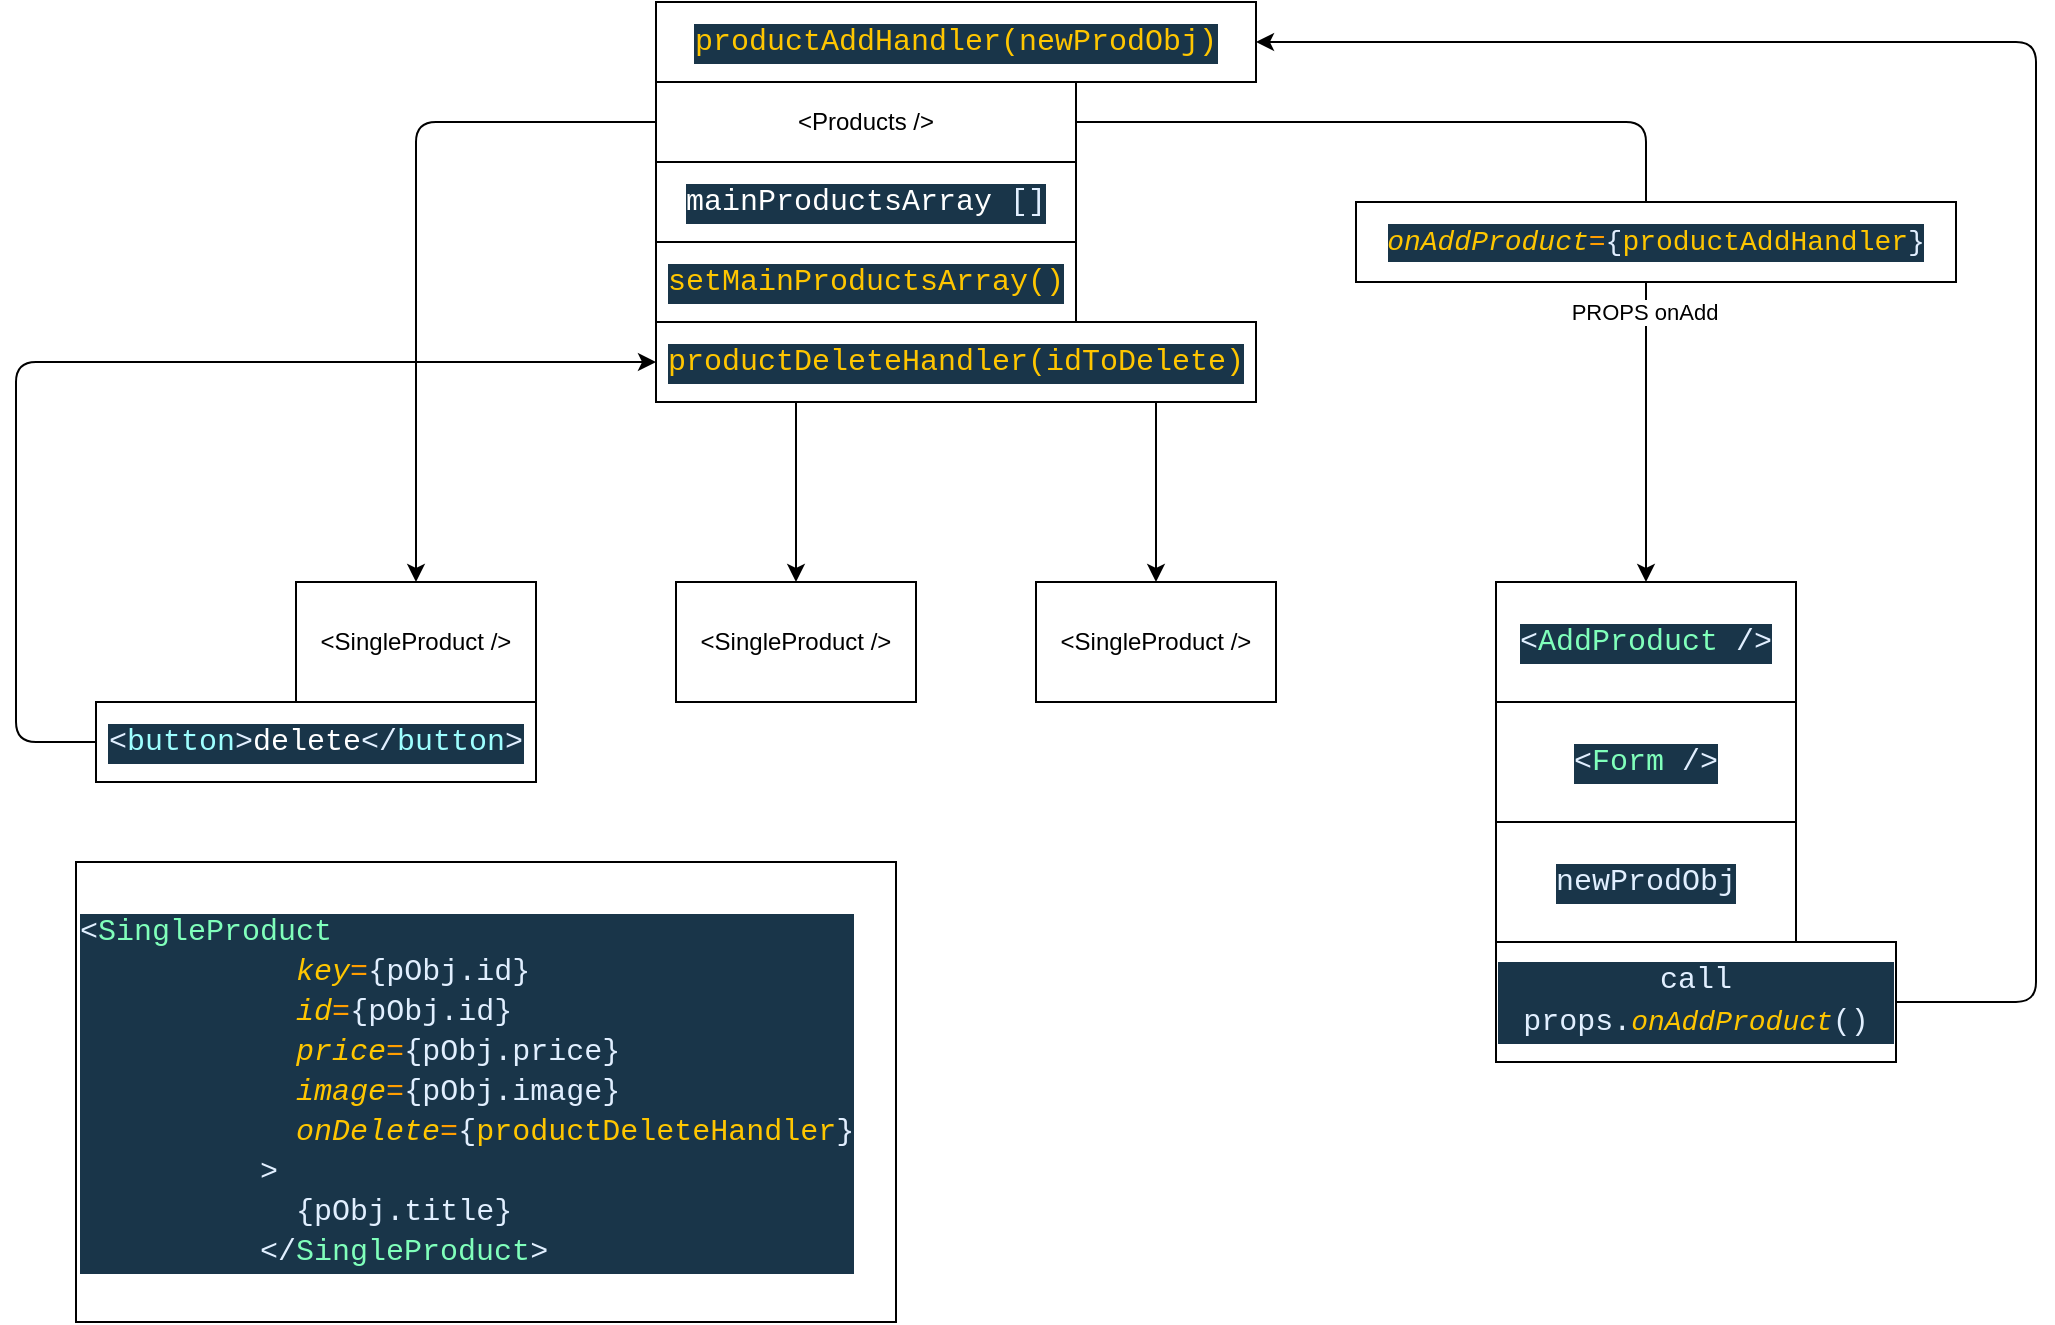 <mxfile>
    <diagram id="YDx1Ru3K-DV0WDpNbGao" name="Page-1">
        <mxGraphModel dx="747" dy="1544" grid="1" gridSize="10" guides="1" tooltips="1" connect="1" arrows="1" fold="1" page="1" pageScale="1" pageWidth="850" pageHeight="1100" math="0" shadow="0">
            <root>
                <mxCell id="0"/>
                <mxCell id="1" parent="0"/>
                <mxCell id="11" style="edgeStyle=orthogonalEdgeStyle;html=1;" parent="1" source="2" target="3" edge="1">
                    <mxGeometry relative="1" as="geometry"/>
                </mxCell>
                <mxCell id="12" style="edgeStyle=orthogonalEdgeStyle;html=1;" parent="1" source="2" target="5" edge="1">
                    <mxGeometry relative="1" as="geometry"/>
                </mxCell>
                <mxCell id="13" style="edgeStyle=orthogonalEdgeStyle;html=1;" parent="1" source="2" target="4" edge="1">
                    <mxGeometry relative="1" as="geometry"/>
                </mxCell>
                <mxCell id="16" style="edgeStyle=orthogonalEdgeStyle;html=1;entryX=0.5;entryY=0;entryDx=0;entryDy=0;" parent="1" source="2" target="15" edge="1">
                    <mxGeometry relative="1" as="geometry"/>
                </mxCell>
                <mxCell id="22" value="PROPS onAdd" style="edgeLabel;html=1;align=center;verticalAlign=middle;resizable=0;points=[];" parent="16" vertex="1" connectable="0">
                    <mxGeometry x="0.474" y="-1" relative="1" as="geometry">
                        <mxPoint as="offset"/>
                    </mxGeometry>
                </mxCell>
                <mxCell id="2" value="&amp;lt;Products /&amp;gt;" style="rounded=0;whiteSpace=wrap;html=1;" parent="1" vertex="1">
                    <mxGeometry x="360" y="-40" width="210" height="40" as="geometry"/>
                </mxCell>
                <mxCell id="3" value="&amp;lt;SingleProduct /&amp;gt;" style="rounded=0;whiteSpace=wrap;html=1;" parent="1" vertex="1">
                    <mxGeometry x="180" y="210" width="120" height="60" as="geometry"/>
                </mxCell>
                <mxCell id="4" value="&amp;lt;SingleProduct /&amp;gt;" style="rounded=0;whiteSpace=wrap;html=1;" parent="1" vertex="1">
                    <mxGeometry x="370" y="210" width="120" height="60" as="geometry"/>
                </mxCell>
                <mxCell id="5" value="&amp;lt;SingleProduct /&amp;gt;" style="rounded=0;whiteSpace=wrap;html=1;" parent="1" vertex="1">
                    <mxGeometry x="550" y="210" width="120" height="60" as="geometry"/>
                </mxCell>
                <mxCell id="6" value="&lt;div style=&quot;background-color: rgb(25 , 53 , 73) ; font-family: &amp;#34;cascadia code&amp;#34; , &amp;#34;menlo&amp;#34; , &amp;#34;monaco&amp;#34; , &amp;#34;courier new&amp;#34; , monospace , &amp;#34;consolas&amp;#34; , &amp;#34;courier new&amp;#34; , monospace ; font-size: 15px ; line-height: 20px&quot;&gt;&lt;span style=&quot;color: rgb(255 , 255 , 255)&quot;&gt;mainProductsArray&lt;/span&gt;&lt;font color=&quot;#e1efff&quot;&gt;&amp;nbsp;[]&lt;/font&gt;&lt;/div&gt;" style="rounded=0;whiteSpace=wrap;html=1;" parent="1" vertex="1">
                    <mxGeometry x="360" width="210" height="40" as="geometry"/>
                </mxCell>
                <mxCell id="7" value="&lt;div style=&quot;color: rgb(255 , 255 , 255) ; background-color: rgb(25 , 53 , 73) ; font-family: &amp;#34;cascadia code&amp;#34; , &amp;#34;menlo&amp;#34; , &amp;#34;monaco&amp;#34; , &amp;#34;courier new&amp;#34; , monospace , &amp;#34;consolas&amp;#34; , &amp;#34;courier new&amp;#34; , monospace ; font-size: 15px ; line-height: 20px&quot;&gt;&lt;span style=&quot;color: rgb(255 , 198 , 0) ; font-family: &amp;#34;cascadia code&amp;#34; , &amp;#34;menlo&amp;#34; , &amp;#34;monaco&amp;#34; , &amp;#34;courier new&amp;#34; , monospace , &amp;#34;consolas&amp;#34; , &amp;#34;courier new&amp;#34; , monospace&quot;&gt;setMainProductsArray()&lt;/span&gt;&lt;br&gt;&lt;/div&gt;" style="rounded=0;whiteSpace=wrap;html=1;" parent="1" vertex="1">
                    <mxGeometry x="360" y="40" width="210" height="40" as="geometry"/>
                </mxCell>
                <mxCell id="8" value="&lt;div style=&quot;background-color: rgb(25 , 53 , 73) ; font-family: &amp;#34;cascadia code&amp;#34; , &amp;#34;menlo&amp;#34; , &amp;#34;monaco&amp;#34; , &amp;#34;courier new&amp;#34; , monospace , &amp;#34;consolas&amp;#34; , &amp;#34;courier new&amp;#34; , monospace ; font-size: 15px ; line-height: 20px&quot;&gt;&lt;font color=&quot;#ffc600&quot;&gt;productDeleteHandler(idToDelete)&lt;/font&gt;&lt;/div&gt;" style="rounded=0;whiteSpace=wrap;html=1;" parent="1" vertex="1">
                    <mxGeometry x="360" y="80" width="300" height="40" as="geometry"/>
                </mxCell>
                <mxCell id="10" style="edgeStyle=orthogonalEdgeStyle;html=1;entryX=0;entryY=0.5;entryDx=0;entryDy=0;" parent="1" source="9" target="8" edge="1">
                    <mxGeometry relative="1" as="geometry">
                        <Array as="points">
                            <mxPoint x="40" y="290"/>
                            <mxPoint x="40" y="100"/>
                        </Array>
                    </mxGeometry>
                </mxCell>
                <mxCell id="9" value="&lt;div style=&quot;color: rgb(255 , 255 , 255) ; background-color: rgb(25 , 53 , 73) ; font-family: &amp;#34;cascadia code&amp;#34; , &amp;#34;menlo&amp;#34; , &amp;#34;monaco&amp;#34; , &amp;#34;courier new&amp;#34; , monospace , &amp;#34;consolas&amp;#34; , &amp;#34;courier new&amp;#34; , monospace ; font-size: 15px ; line-height: 20px&quot;&gt;&lt;span style=&quot;color: #e1efff&quot;&gt;&amp;lt;&lt;/span&gt;&lt;span style=&quot;color: #9effff&quot;&gt;button&lt;/span&gt;&lt;span style=&quot;color: #e1efff&quot;&gt;&amp;gt;&lt;/span&gt;delete&lt;span style=&quot;color: #e1efff&quot;&gt;&amp;lt;/&lt;/span&gt;&lt;span style=&quot;color: #9effff&quot;&gt;button&lt;/span&gt;&lt;span style=&quot;color: #e1efff&quot;&gt;&amp;gt;&lt;/span&gt;&lt;/div&gt;" style="rounded=0;whiteSpace=wrap;html=1;" parent="1" vertex="1">
                    <mxGeometry x="80" y="270" width="220" height="40" as="geometry"/>
                </mxCell>
                <mxCell id="14" value="&lt;div style=&quot;color: rgb(255 , 255 , 255) ; background-color: rgb(25 , 53 , 73) ; font-family: &amp;quot;cascadia code&amp;quot; , &amp;quot;menlo&amp;quot; , &amp;quot;monaco&amp;quot; , &amp;quot;courier new&amp;quot; , monospace , &amp;quot;consolas&amp;quot; , &amp;quot;courier new&amp;quot; , monospace ; font-size: 15px ; line-height: 20px&quot;&gt;&lt;div&gt;&lt;span style=&quot;color: #e1efff&quot;&gt;&amp;lt;&lt;/span&gt;&lt;span style=&quot;color: #80ffbb&quot;&gt;SingleProduct&lt;/span&gt;&lt;/div&gt;&lt;div&gt;&lt;span style=&quot;color: #9effff&quot;&gt;&amp;nbsp; &amp;nbsp; &amp;nbsp; &amp;nbsp; &amp;nbsp; &amp;nbsp; &lt;/span&gt;&lt;span style=&quot;color: #ffc600 ; font-style: italic&quot;&gt;key&lt;/span&gt;&lt;span style=&quot;color: #ff9d00&quot;&gt;=&lt;/span&gt;&lt;span style=&quot;color: #e1efff&quot;&gt;{&lt;/span&gt;&lt;span style=&quot;color: #e1efff&quot;&gt;pObj&lt;/span&gt;&lt;span style=&quot;color: #e1efff&quot;&gt;.id}&lt;/span&gt;&lt;/div&gt;&lt;div&gt;&lt;span style=&quot;color: #9effff&quot;&gt;&amp;nbsp; &amp;nbsp; &amp;nbsp; &amp;nbsp; &amp;nbsp; &amp;nbsp; &lt;/span&gt;&lt;span style=&quot;color: #ffc600 ; font-style: italic&quot;&gt;id&lt;/span&gt;&lt;span style=&quot;color: #ff9d00&quot;&gt;=&lt;/span&gt;&lt;span style=&quot;color: #e1efff&quot;&gt;{&lt;/span&gt;&lt;span style=&quot;color: #e1efff&quot;&gt;pObj&lt;/span&gt;&lt;span style=&quot;color: #e1efff&quot;&gt;.id}&lt;/span&gt;&lt;/div&gt;&lt;div&gt;&lt;span style=&quot;color: #9effff&quot;&gt;&amp;nbsp; &amp;nbsp; &amp;nbsp; &amp;nbsp; &amp;nbsp; &amp;nbsp; &lt;/span&gt;&lt;span style=&quot;color: #ffc600 ; font-style: italic&quot;&gt;price&lt;/span&gt;&lt;span style=&quot;color: #ff9d00&quot;&gt;=&lt;/span&gt;&lt;span style=&quot;color: #e1efff&quot;&gt;{&lt;/span&gt;&lt;span style=&quot;color: #e1efff&quot;&gt;pObj&lt;/span&gt;&lt;span style=&quot;color: #e1efff&quot;&gt;.price}&lt;/span&gt;&lt;/div&gt;&lt;div&gt;&lt;span style=&quot;color: #9effff&quot;&gt;&amp;nbsp; &amp;nbsp; &amp;nbsp; &amp;nbsp; &amp;nbsp; &amp;nbsp; &lt;/span&gt;&lt;span style=&quot;color: #ffc600 ; font-style: italic&quot;&gt;image&lt;/span&gt;&lt;span style=&quot;color: #ff9d00&quot;&gt;=&lt;/span&gt;&lt;span style=&quot;color: #e1efff&quot;&gt;{&lt;/span&gt;&lt;span style=&quot;color: #e1efff&quot;&gt;pObj&lt;/span&gt;&lt;span style=&quot;color: #e1efff&quot;&gt;.image}&lt;/span&gt;&lt;/div&gt;&lt;div&gt;&lt;span style=&quot;color: #9effff&quot;&gt;&amp;nbsp; &amp;nbsp; &amp;nbsp; &amp;nbsp; &amp;nbsp; &amp;nbsp; &lt;/span&gt;&lt;span style=&quot;color: #ffc600 ; font-style: italic&quot;&gt;onDelete&lt;/span&gt;&lt;span style=&quot;color: #ff9d00&quot;&gt;=&lt;/span&gt;&lt;span style=&quot;color: #e1efff&quot;&gt;{&lt;/span&gt;&lt;span style=&quot;color: #ffc600&quot;&gt;productDeleteHandler&lt;/span&gt;&lt;span style=&quot;color: #e1efff&quot;&gt;}&lt;/span&gt;&lt;/div&gt;&lt;div&gt;&lt;span style=&quot;color: #9effff&quot;&gt;&amp;nbsp; &amp;nbsp; &amp;nbsp; &amp;nbsp; &amp;nbsp; &lt;/span&gt;&lt;span style=&quot;color: #e1efff&quot;&gt;&amp;gt;&lt;/span&gt;&lt;/div&gt;&lt;div&gt;&amp;nbsp; &amp;nbsp; &amp;nbsp; &amp;nbsp; &amp;nbsp; &amp;nbsp; &lt;span style=&quot;color: #e1efff&quot;&gt;{&lt;/span&gt;&lt;span style=&quot;color: #e1efff&quot;&gt;pObj&lt;/span&gt;&lt;span style=&quot;color: #e1efff&quot;&gt;.title&lt;/span&gt;&lt;span style=&quot;color: #e1efff&quot;&gt;}&lt;/span&gt;&lt;/div&gt;&lt;div&gt;&amp;nbsp; &amp;nbsp; &amp;nbsp; &amp;nbsp; &amp;nbsp; &lt;span style=&quot;color: #e1efff&quot;&gt;&amp;lt;/&lt;/span&gt;&lt;span style=&quot;color: #80ffbb&quot;&gt;SingleProduct&lt;/span&gt;&lt;span style=&quot;color: #e1efff&quot;&gt;&amp;gt;&lt;/span&gt;&lt;/div&gt;&lt;/div&gt;" style="rounded=0;whiteSpace=wrap;html=1;align=left;" parent="1" vertex="1">
                    <mxGeometry x="70" y="350" width="410" height="230" as="geometry"/>
                </mxCell>
                <mxCell id="15" value="&lt;div style=&quot;color: rgb(255 , 255 , 255) ; background-color: rgb(25 , 53 , 73) ; font-family: &amp;#34;cascadia code&amp;#34; , &amp;#34;menlo&amp;#34; , &amp;#34;monaco&amp;#34; , &amp;#34;courier new&amp;#34; , monospace , &amp;#34;consolas&amp;#34; , &amp;#34;courier new&amp;#34; , monospace ; font-size: 15px ; line-height: 20px&quot;&gt;&lt;span style=&quot;color: #e1efff&quot;&gt;&amp;lt;&lt;/span&gt;&lt;span style=&quot;color: #80ffbb&quot;&gt;AddProduct&lt;/span&gt;&lt;span style=&quot;color: #9effff&quot;&gt; &lt;/span&gt;&lt;span style=&quot;color: #e1efff&quot;&gt;/&amp;gt;&lt;/span&gt;&lt;/div&gt;" style="rounded=0;whiteSpace=wrap;html=1;" parent="1" vertex="1">
                    <mxGeometry x="780" y="210" width="150" height="60" as="geometry"/>
                </mxCell>
                <mxCell id="17" value="&lt;div style=&quot;background-color: rgb(25 , 53 , 73) ; font-family: &amp;#34;cascadia code&amp;#34; , &amp;#34;menlo&amp;#34; , &amp;#34;monaco&amp;#34; , &amp;#34;courier new&amp;#34; , monospace , &amp;#34;consolas&amp;#34; , &amp;#34;courier new&amp;#34; , monospace ; font-size: 15px ; line-height: 20px&quot;&gt;&lt;font color=&quot;#ffc600&quot;&gt;productAddHandler(newProdObj)&lt;/font&gt;&lt;/div&gt;" style="rounded=0;whiteSpace=wrap;html=1;" parent="1" vertex="1">
                    <mxGeometry x="360" y="-80" width="300" height="40" as="geometry"/>
                </mxCell>
                <mxCell id="18" value="&lt;div style=&quot;color: rgb(255 , 255 , 255) ; background-color: rgb(25 , 53 , 73) ; font-family: &amp;#34;cascadia code&amp;#34; , &amp;#34;menlo&amp;#34; , &amp;#34;monaco&amp;#34; , &amp;#34;courier new&amp;#34; , monospace , &amp;#34;consolas&amp;#34; , &amp;#34;courier new&amp;#34; , monospace ; font-size: 15px ; line-height: 20px&quot;&gt;&lt;span style=&quot;color: #e1efff&quot;&gt;&amp;lt;&lt;/span&gt;&lt;span style=&quot;color: #80ffbb&quot;&gt;Form&lt;/span&gt;&lt;span style=&quot;color: #9effff&quot;&gt;&amp;nbsp;&lt;/span&gt;&lt;span style=&quot;color: #e1efff&quot;&gt;/&amp;gt;&lt;/span&gt;&lt;/div&gt;" style="rounded=0;whiteSpace=wrap;html=1;" parent="1" vertex="1">
                    <mxGeometry x="780" y="270" width="150" height="60" as="geometry"/>
                </mxCell>
                <mxCell id="19" value="&lt;div style=&quot;background-color: rgb(25 , 53 , 73) ; font-family: &amp;#34;cascadia code&amp;#34; , &amp;#34;menlo&amp;#34; , &amp;#34;monaco&amp;#34; , &amp;#34;courier new&amp;#34; , monospace , &amp;#34;consolas&amp;#34; , &amp;#34;courier new&amp;#34; , monospace ; font-size: 15px ; line-height: 20px&quot;&gt;&lt;font color=&quot;#e1efff&quot;&gt;newProdObj&lt;/font&gt;&lt;/div&gt;" style="rounded=0;whiteSpace=wrap;html=1;" parent="1" vertex="1">
                    <mxGeometry x="780" y="330" width="150" height="60" as="geometry"/>
                </mxCell>
                <mxCell id="21" style="edgeStyle=orthogonalEdgeStyle;html=1;entryX=1;entryY=0.5;entryDx=0;entryDy=0;" parent="1" source="20" target="17" edge="1">
                    <mxGeometry relative="1" as="geometry">
                        <Array as="points">
                            <mxPoint x="1050" y="420"/>
                            <mxPoint x="1050" y="-60"/>
                        </Array>
                    </mxGeometry>
                </mxCell>
                <mxCell id="20" value="&lt;div style=&quot;background-color: rgb(25 , 53 , 73) ; font-family: &amp;#34;cascadia code&amp;#34; , &amp;#34;menlo&amp;#34; , &amp;#34;monaco&amp;#34; , &amp;#34;courier new&amp;#34; , monospace , &amp;#34;consolas&amp;#34; , &amp;#34;courier new&amp;#34; , monospace ; font-size: 15px ; line-height: 20px&quot;&gt;&lt;font color=&quot;#e1efff&quot;&gt;call props.&lt;/font&gt;&lt;span style=&quot;color: rgb(255 , 198 , 0) ; font-size: 14px ; font-style: italic&quot;&gt;onAddProduct&lt;/span&gt;&lt;font color=&quot;#e1efff&quot;&gt;()&lt;/font&gt;&lt;/div&gt;" style="rounded=0;whiteSpace=wrap;html=1;" parent="1" vertex="1">
                    <mxGeometry x="780" y="390" width="200" height="60" as="geometry"/>
                </mxCell>
                <mxCell id="23" value="&lt;div style=&quot;background-color: rgb(25 , 53 , 73) ; font-family: &amp;#34;cascadia code&amp;#34; , &amp;#34;menlo&amp;#34; , &amp;#34;monaco&amp;#34; , &amp;#34;courier new&amp;#34; , monospace , &amp;#34;consolas&amp;#34; , &amp;#34;courier new&amp;#34; , monospace ; font-size: 15px ; line-height: 20px&quot;&gt;&lt;div style=&quot;color: rgb(255 , 255 , 255) ; font-family: &amp;#34;cascadia code&amp;#34; , &amp;#34;menlo&amp;#34; , &amp;#34;monaco&amp;#34; , &amp;#34;courier new&amp;#34; , monospace , &amp;#34;consolas&amp;#34; , &amp;#34;courier new&amp;#34; , monospace ; font-size: 14px ; line-height: 19px&quot;&gt;&lt;span style=&quot;color: #ffc600 ; font-style: italic&quot;&gt;onAddProduct&lt;/span&gt;&lt;span style=&quot;color: #ff9d00&quot;&gt;=&lt;/span&gt;&lt;span style=&quot;color: #e1efff&quot;&gt;{&lt;/span&gt;&lt;span style=&quot;color: #ffc600&quot;&gt;productAddHandler&lt;/span&gt;&lt;span style=&quot;color: #e1efff&quot;&gt;}&lt;/span&gt;&lt;/div&gt;&lt;/div&gt;" style="rounded=0;whiteSpace=wrap;html=1;" vertex="1" parent="1">
                    <mxGeometry x="710" y="20" width="300" height="40" as="geometry"/>
                </mxCell>
            </root>
        </mxGraphModel>
    </diagram>
</mxfile>